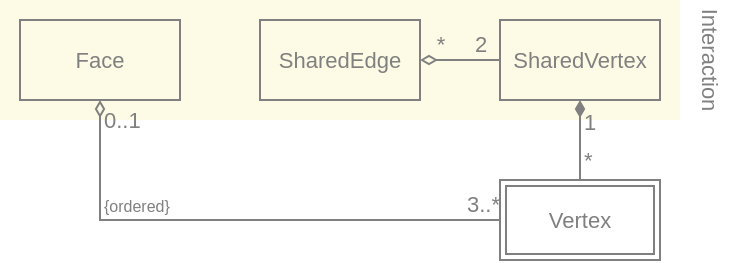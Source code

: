 <mxfile scale="4" border="0">
    <diagram id="woBObCVOX6_ovj5UqUiK" name="Page-1">
        <mxGraphModel dx="442" dy="236" grid="1" gridSize="10" guides="1" tooltips="1" connect="1" arrows="1" fold="1" page="0" pageScale="1" pageWidth="850" pageHeight="1100" background="none" math="0" shadow="0">
            <root>
                <mxCell id="0"/>
                <mxCell id="1" parent="0"/>
                <mxCell id="48" value="" style="rounded=0;whiteSpace=wrap;html=1;fillColor=#E6D600;strokeColor=none;opacity=10;" parent="1" vertex="1">
                    <mxGeometry x="150" y="350" width="340" height="60" as="geometry"/>
                </mxCell>
                <mxCell id="6" value="" style="edgeStyle=orthogonalEdgeStyle;shape=connector;rounded=0;html=1;labelBackgroundColor=default;strokeColor=#808080;fontFamily=Helvetica;fontSize=11;fontColor=#808080;endArrow=none;endFill=0;startArrow=diamondThin;startFill=1;" parent="1" source="2" target="5" edge="1">
                    <mxGeometry relative="1" as="geometry"/>
                </mxCell>
                <mxCell id="13" value="1" style="edgeLabel;align=left;verticalAlign=middle;resizable=0;points=[];fontSize=11;fontFamily=Helvetica;fontColor=#808080;labelBackgroundColor=none;html=1;" parent="6" vertex="1" connectable="0">
                    <mxGeometry x="-0.681" relative="1" as="geometry">
                        <mxPoint y="4" as="offset"/>
                    </mxGeometry>
                </mxCell>
                <mxCell id="14" value="*" style="edgeLabel;align=left;verticalAlign=middle;resizable=0;points=[];fontSize=11;fontFamily=Helvetica;fontColor=#808080;labelBackgroundColor=none;html=1;" parent="6" vertex="1" connectable="0">
                    <mxGeometry x="0.74" relative="1" as="geometry">
                        <mxPoint y="-5" as="offset"/>
                    </mxGeometry>
                </mxCell>
                <mxCell id="2" value="SharedVertex" style="rounded=0;whiteSpace=wrap;html=1;fillColor=none;strokeColor=#808080;fontColor=#808080;fontFamily=Helvetica;fontSize=11;" parent="1" vertex="1">
                    <mxGeometry x="400" y="360" width="80" height="40" as="geometry"/>
                </mxCell>
                <mxCell id="3" value="SharedEdge" style="rounded=0;whiteSpace=wrap;html=1;fillColor=none;strokeColor=#808080;fontColor=#808080;fontFamily=Helvetica;fontSize=11;" parent="1" vertex="1">
                    <mxGeometry x="280" y="360" width="80" height="40" as="geometry"/>
                </mxCell>
                <mxCell id="5" value="Vertex" style="rounded=0;whiteSpace=wrap;html=1;fillColor=none;strokeColor=#808080;fontColor=#808080;fontFamily=Helvetica;fontSize=11;perimeterSpacing=0;glass=0;" parent="1" vertex="1">
                    <mxGeometry x="400" y="440" width="80" height="40" as="geometry"/>
                </mxCell>
                <mxCell id="20" value="Face" style="rounded=0;whiteSpace=wrap;html=1;fillColor=none;strokeColor=#808080;fontColor=#808080;fontFamily=Helvetica;fontSize=11;" parent="1" vertex="1">
                    <mxGeometry x="160" y="360" width="80" height="40" as="geometry"/>
                </mxCell>
                <mxCell id="34" style="edgeStyle=orthogonalEdgeStyle;shape=connector;rounded=0;html=1;labelBackgroundColor=default;strokeColor=#808080;fontFamily=Helvetica;fontSize=11;fontColor=#808080;startArrow=diamondThin;startFill=0;endArrow=none;endFill=0;" parent="1" source="3" target="2" edge="1">
                    <mxGeometry relative="1" as="geometry">
                        <mxPoint x="400" y="460" as="sourcePoint"/>
                        <Array as="points">
                            <mxPoint x="380" y="380"/>
                            <mxPoint x="380" y="380"/>
                        </Array>
                    </mxGeometry>
                </mxCell>
                <mxCell id="35" value="*" style="edgeLabel;html=1;align=center;verticalAlign=bottom;resizable=0;points=[];fontSize=11;fontFamily=Helvetica;fontColor=#808080;labelBackgroundColor=none;spacing=2;" parent="34" vertex="1" connectable="0">
                    <mxGeometry x="-0.673" relative="1" as="geometry">
                        <mxPoint x="3" as="offset"/>
                    </mxGeometry>
                </mxCell>
                <mxCell id="36" value="2" style="edgeLabel;html=1;align=center;verticalAlign=bottom;resizable=0;points=[];fontSize=11;fontFamily=Helvetica;fontColor=#808080;labelBackgroundColor=none;" parent="34" vertex="1" connectable="0">
                    <mxGeometry x="0.704" y="-1" relative="1" as="geometry">
                        <mxPoint x="-4" y="-1" as="offset"/>
                    </mxGeometry>
                </mxCell>
                <mxCell id="29" style="edgeStyle=orthogonalEdgeStyle;shape=connector;rounded=0;html=1;labelBackgroundColor=default;strokeColor=#808080;fontFamily=Helvetica;fontSize=11;fontColor=#808080;startArrow=diamondThin;startFill=0;endArrow=none;endFill=0;" parent="1" source="20" target="5" edge="1">
                    <mxGeometry relative="1" as="geometry">
                        <mxPoint x="250" y="390" as="sourcePoint"/>
                        <mxPoint x="290" y="390" as="targetPoint"/>
                        <Array as="points">
                            <mxPoint x="200" y="460"/>
                        </Array>
                    </mxGeometry>
                </mxCell>
                <mxCell id="30" value="3..*" style="edgeLabel;align=right;verticalAlign=bottom;resizable=0;points=[];fontSize=11;fontFamily=Helvetica;fontColor=#808080;labelBackgroundColor=none;spacing=2;spacingTop=0;spacingLeft=0;spacingRight=0;html=1;" parent="29" vertex="1" connectable="0">
                    <mxGeometry x="0.714" relative="1" as="geometry">
                        <mxPoint x="37" as="offset"/>
                    </mxGeometry>
                </mxCell>
                <mxCell id="31" value="0..1" style="edgeLabel;html=1;align=left;verticalAlign=middle;resizable=0;points=[];fontSize=11;fontFamily=Helvetica;fontColor=#808080;labelBackgroundColor=none;" parent="29" vertex="1" connectable="0">
                    <mxGeometry x="-0.408" y="-1" relative="1" as="geometry">
                        <mxPoint x="-17" y="-51" as="offset"/>
                    </mxGeometry>
                </mxCell>
                <mxCell id="46" value="{ordered}" style="edgeLabel;html=1;align=left;verticalAlign=bottom;resizable=0;points=[];fontSize=8;labelBackgroundColor=none;fontColor=#808080;" parent="29" vertex="1" connectable="0">
                    <mxGeometry x="-0.138" y="-1" relative="1" as="geometry">
                        <mxPoint x="-52" y="-1" as="offset"/>
                    </mxGeometry>
                </mxCell>
                <mxCell id="43" value="Interaction" style="text;html=1;strokeColor=none;fillColor=none;align=center;verticalAlign=middle;whiteSpace=wrap;rounded=0;labelBackgroundColor=none;fontFamily=Helvetica;fontSize=11;fontColor=#808080;opacity=10;horizontal=0;rotation=-180;" parent="1" vertex="1">
                    <mxGeometry x="490" y="350" width="30" height="60" as="geometry"/>
                </mxCell>
                <mxCell id="49" value="" style="rounded=0;whiteSpace=wrap;html=1;fillColor=none;strokeColor=#808080;fontColor=#808080;fontFamily=Helvetica;fontSize=11;perimeterSpacing=0;glass=0;" vertex="1" parent="1">
                    <mxGeometry x="403" y="443" width="74" height="34" as="geometry"/>
                </mxCell>
            </root>
        </mxGraphModel>
    </diagram>
</mxfile>